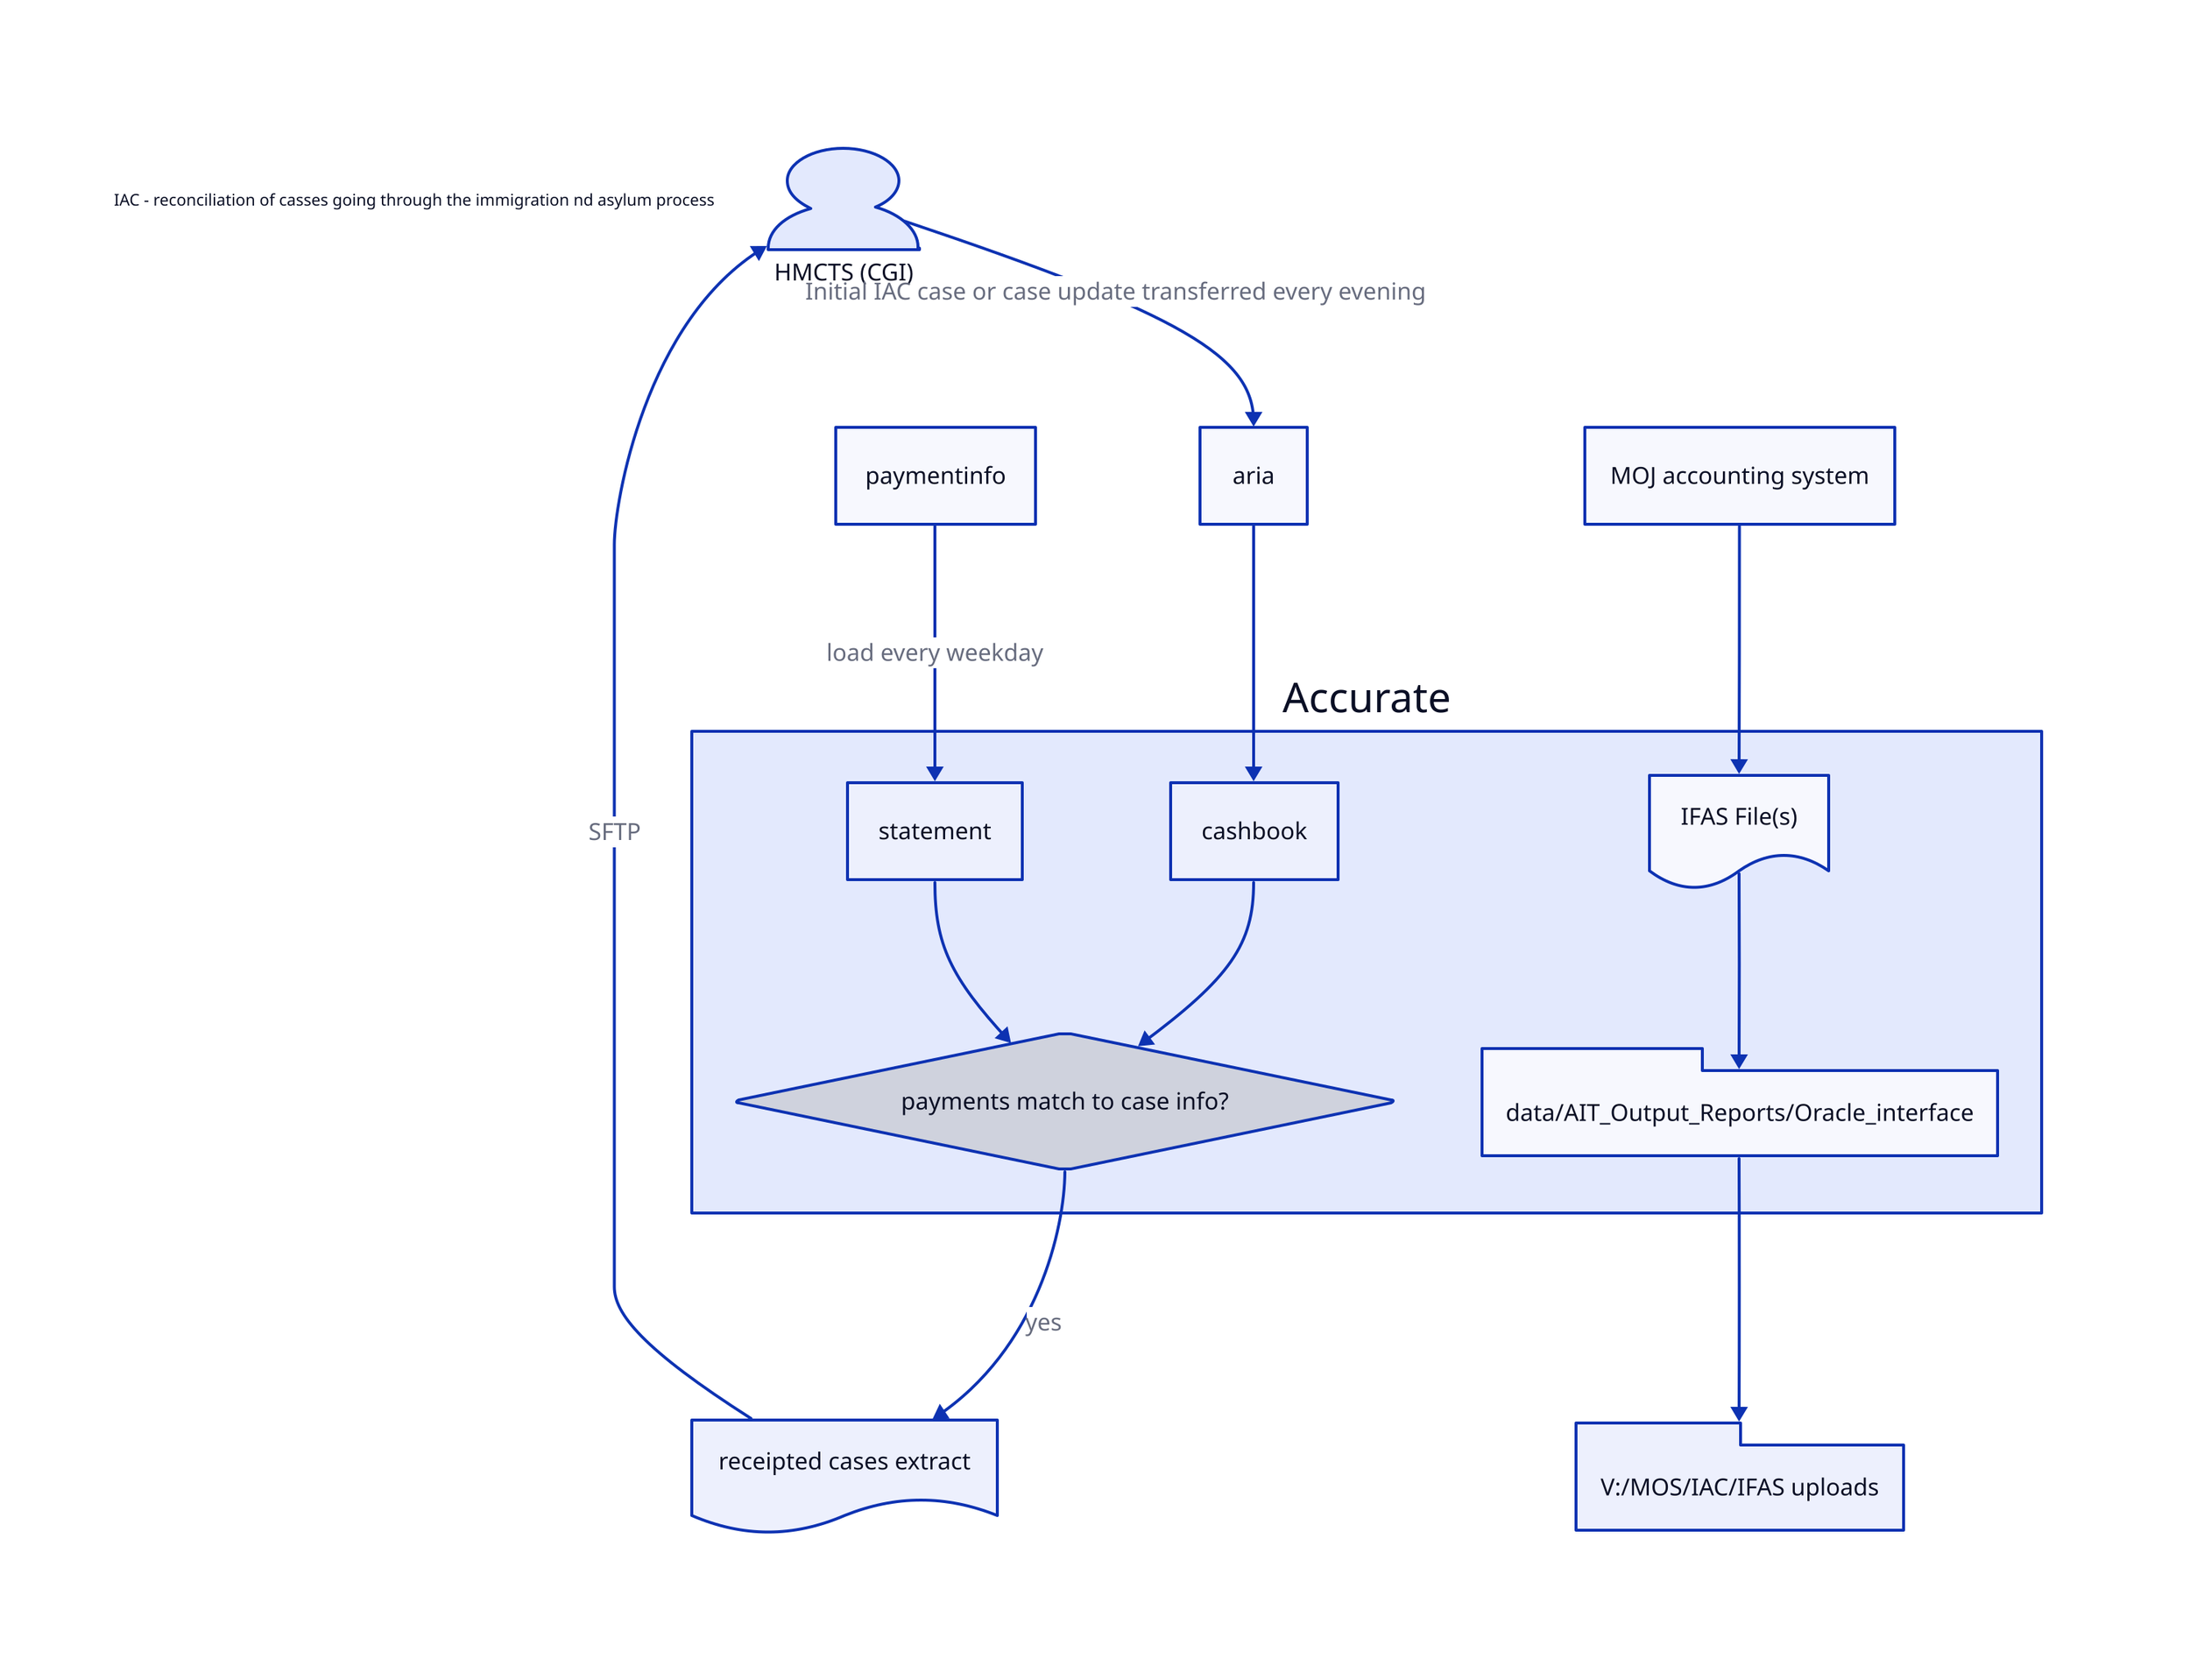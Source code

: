 description: IAC - reconciliation of casses going through the immigration nd asylum process {
  shape: text
  style: {
    font-size: 11
  }
}

# Entities
HMCTS (CGI).shape: person
aria
Accurate: {
 cashbook
 statement
 IFAS File(s).shape: document
 data/\AIT_Output_Reports/\Oracle_interface.shape: package
 payments match to case info?.shape:diamond

}

paymentinfo
receipted cases extract.shape: document
V\:/\MOS/\IAC/\IFAS uploads.shape: package
MOJ accounting system

# Relationships
HMCTS (CGI) -> aria: Initial IAC case or case update transferred every evening

aria -> Accurate.cashbook
paymentinfo -> Accurate.statement: load every weekday

Accurate.cashbook -> Accurate.payments match to case info?
Accurate.statement -> Accurate.payments match to case info?

Accurate.payments match to case info? -> receipted cases extract: yes
receipted cases extract -> HMCTS (CGI): SFTP

MOJ accounting system -> Accurate.IFAS File(s)
Accurate.IFAS File(s) -> Accurate.data/\AIT_Output_Reports/\Oracle_interface

Accurate.data/\AIT_Output_Reports/\Oracle_interface -> V\:/\MOS/\IAC/\IFAS uploads
